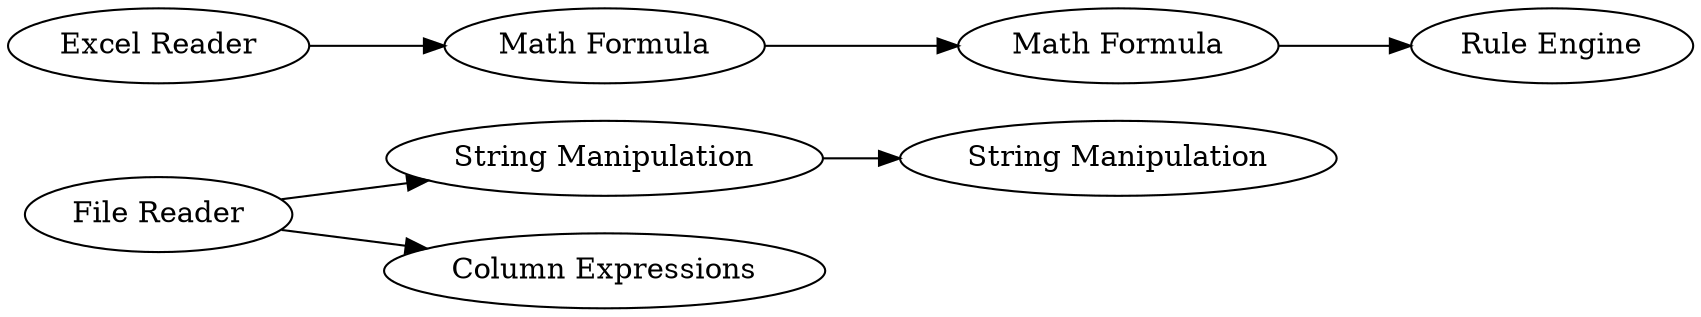 digraph {
	17 [label="File Reader"]
	18 [label="String Manipulation"]
	19 [label="String Manipulation"]
	20 [label="Math Formula"]
	21 [label="Math Formula"]
	22 [label="Rule Engine"]
	23 [label="Column Expressions"]
	24 [label="Excel Reader"]
	17 -> 19
	17 -> 23
	19 -> 18
	20 -> 21
	21 -> 22
	24 -> 20
	rankdir=LR
}
